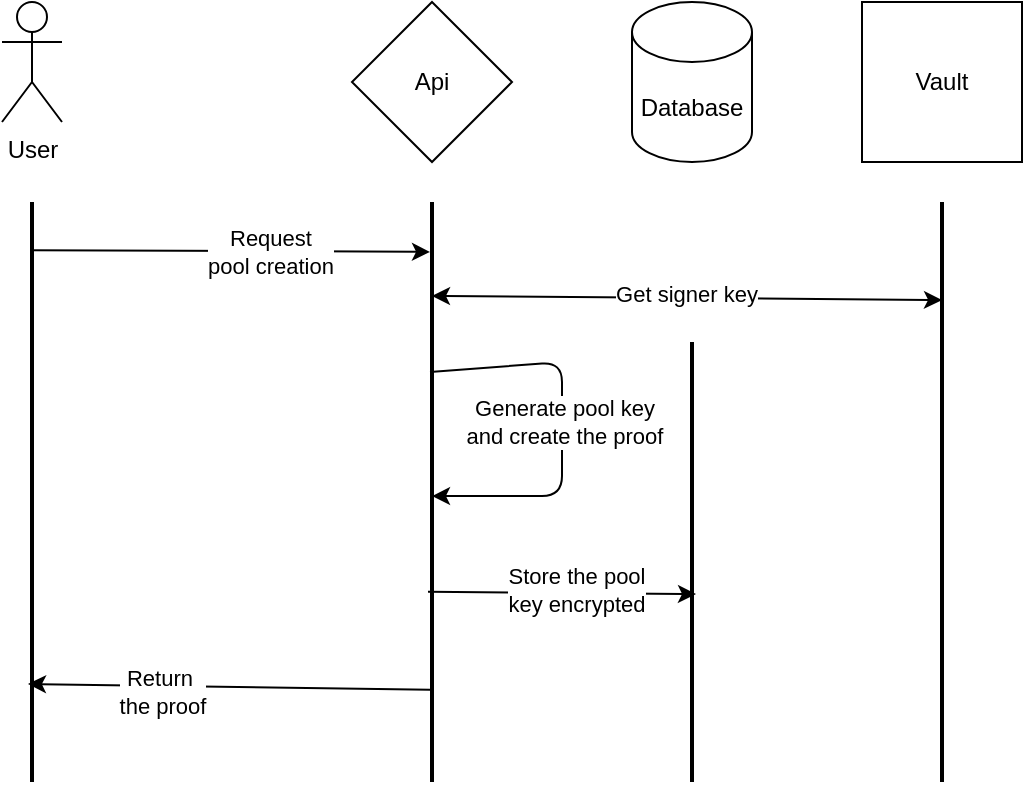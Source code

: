 <mxfile>
    <diagram id="Lsj8rGVc0fvwZoG4T6Rv" name="Page-1">
        <mxGraphModel dx="847" dy="514" grid="1" gridSize="10" guides="1" tooltips="1" connect="1" arrows="1" fold="1" page="1" pageScale="1" pageWidth="1169" pageHeight="827" math="0" shadow="0">
            <root>
                <mxCell id="0"/>
                <mxCell id="1" parent="0"/>
                <mxCell id="3" value="User" style="shape=umlActor;verticalLabelPosition=bottom;verticalAlign=top;html=1;outlineConnect=0;" parent="1" vertex="1">
                    <mxGeometry x="180" y="10" width="30" height="60" as="geometry"/>
                </mxCell>
                <mxCell id="5" value="" style="line;strokeWidth=2;direction=south;html=1;" parent="1" vertex="1">
                    <mxGeometry x="190" y="110" width="10" height="290" as="geometry"/>
                </mxCell>
                <mxCell id="7" value="" style="line;strokeWidth=2;direction=south;html=1;" parent="1" vertex="1">
                    <mxGeometry x="390" y="110" width="10" height="290" as="geometry"/>
                </mxCell>
                <mxCell id="8" value="" style="line;strokeWidth=2;direction=south;html=1;" parent="1" vertex="1">
                    <mxGeometry x="645" y="110" width="10" height="290" as="geometry"/>
                </mxCell>
                <mxCell id="9" value="Api" style="rhombus;whiteSpace=wrap;html=1;" parent="1" vertex="1">
                    <mxGeometry x="355" y="10" width="80" height="80" as="geometry"/>
                </mxCell>
                <mxCell id="11" value="Vault" style="whiteSpace=wrap;html=1;aspect=fixed;" parent="1" vertex="1">
                    <mxGeometry x="610" y="10" width="80" height="80" as="geometry"/>
                </mxCell>
                <mxCell id="12" value="" style="endArrow=classic;html=1;exitX=0.083;exitY=0.6;exitDx=0;exitDy=0;exitPerimeter=0;entryX=0.086;entryY=0.6;entryDx=0;entryDy=0;entryPerimeter=0;" parent="1" source="5" target="7" edge="1">
                    <mxGeometry width="50" height="50" relative="1" as="geometry">
                        <mxPoint x="410" y="290" as="sourcePoint"/>
                        <mxPoint x="460" y="240" as="targetPoint"/>
                    </mxGeometry>
                </mxCell>
                <mxCell id="13" value="Request &lt;br&gt;pool creation" style="edgeLabel;html=1;align=center;verticalAlign=middle;resizable=0;points=[];" parent="12" vertex="1" connectable="0">
                    <mxGeometry x="0.2" relative="1" as="geometry">
                        <mxPoint as="offset"/>
                    </mxGeometry>
                </mxCell>
                <mxCell id="15" value="" style="line;strokeWidth=2;direction=south;html=1;" parent="1" vertex="1">
                    <mxGeometry x="520" y="180" width="10" height="220" as="geometry"/>
                </mxCell>
                <mxCell id="17" value="Database" style="shape=cylinder3;whiteSpace=wrap;html=1;boundedLbl=1;backgroundOutline=1;size=15;" parent="1" vertex="1">
                    <mxGeometry x="495" y="10" width="60" height="80" as="geometry"/>
                </mxCell>
                <mxCell id="18" value="" style="endArrow=classic;startArrow=classic;html=1;exitX=0.162;exitY=0.5;exitDx=0;exitDy=0;exitPerimeter=0;entryX=0.169;entryY=0.5;entryDx=0;entryDy=0;entryPerimeter=0;" parent="1" source="7" target="8" edge="1">
                    <mxGeometry width="50" height="50" relative="1" as="geometry">
                        <mxPoint x="410" y="290" as="sourcePoint"/>
                        <mxPoint x="460" y="240" as="targetPoint"/>
                    </mxGeometry>
                </mxCell>
                <mxCell id="19" value="Get signer key" style="edgeLabel;html=1;align=center;verticalAlign=middle;resizable=0;points=[];" parent="18" vertex="1" connectable="0">
                    <mxGeometry x="-0.004" y="2" relative="1" as="geometry">
                        <mxPoint as="offset"/>
                    </mxGeometry>
                </mxCell>
                <mxCell id="20" value="" style="endArrow=classic;html=1;exitX=0.293;exitY=0.6;exitDx=0;exitDy=0;exitPerimeter=0;entryX=0.507;entryY=0.5;entryDx=0;entryDy=0;entryPerimeter=0;" parent="1" source="7" target="7" edge="1">
                    <mxGeometry width="50" height="50" relative="1" as="geometry">
                        <mxPoint x="410" y="290" as="sourcePoint"/>
                        <mxPoint x="460" y="250" as="targetPoint"/>
                        <Array as="points">
                            <mxPoint x="460" y="190"/>
                            <mxPoint x="460" y="257"/>
                        </Array>
                    </mxGeometry>
                </mxCell>
                <mxCell id="21" value="Generate pool key&lt;br&gt;and create the proof" style="edgeLabel;html=1;align=center;verticalAlign=middle;resizable=0;points=[];" parent="20" vertex="1" connectable="0">
                    <mxGeometry x="-0.029" y="1" relative="1" as="geometry">
                        <mxPoint as="offset"/>
                    </mxGeometry>
                </mxCell>
                <mxCell id="22" value="" style="endArrow=classic;html=1;exitX=0.672;exitY=0.7;exitDx=0;exitDy=0;exitPerimeter=0;entryX=0.573;entryY=0.3;entryDx=0;entryDy=0;entryPerimeter=0;" parent="1" source="7" target="15" edge="1">
                    <mxGeometry width="50" height="50" relative="1" as="geometry">
                        <mxPoint x="410" y="290" as="sourcePoint"/>
                        <mxPoint x="460" y="240" as="targetPoint"/>
                    </mxGeometry>
                </mxCell>
                <mxCell id="23" value="Store the pool &lt;br&gt;key encrypted" style="edgeLabel;html=1;align=center;verticalAlign=middle;resizable=0;points=[];" parent="22" vertex="1" connectable="0">
                    <mxGeometry x="0.098" y="2" relative="1" as="geometry">
                        <mxPoint as="offset"/>
                    </mxGeometry>
                </mxCell>
                <mxCell id="24" value="" style="endArrow=classic;html=1;exitX=0.841;exitY=0.6;exitDx=0;exitDy=0;exitPerimeter=0;entryX=0.831;entryY=0.7;entryDx=0;entryDy=0;entryPerimeter=0;" parent="1" source="7" target="5" edge="1">
                    <mxGeometry width="50" height="50" relative="1" as="geometry">
                        <mxPoint x="410" y="290" as="sourcePoint"/>
                        <mxPoint x="460" y="240" as="targetPoint"/>
                    </mxGeometry>
                </mxCell>
                <mxCell id="25" value="Return&amp;nbsp;&lt;br&gt;the proof" style="edgeLabel;html=1;align=center;verticalAlign=middle;resizable=0;points=[];" parent="24" vertex="1" connectable="0">
                    <mxGeometry x="0.333" y="3" relative="1" as="geometry">
                        <mxPoint as="offset"/>
                    </mxGeometry>
                </mxCell>
            </root>
        </mxGraphModel>
    </diagram>
</mxfile>